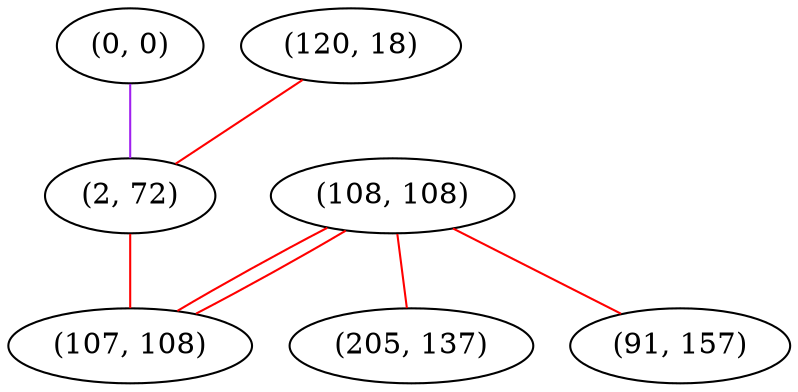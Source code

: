 graph "" {
"(0, 0)";
"(120, 18)";
"(2, 72)";
"(108, 108)";
"(205, 137)";
"(107, 108)";
"(91, 157)";
"(0, 0)" -- "(2, 72)"  [color=purple, key=0, weight=4];
"(120, 18)" -- "(2, 72)"  [color=red, key=0, weight=1];
"(2, 72)" -- "(107, 108)"  [color=red, key=0, weight=1];
"(108, 108)" -- "(205, 137)"  [color=red, key=0, weight=1];
"(108, 108)" -- "(107, 108)"  [color=red, key=0, weight=1];
"(108, 108)" -- "(107, 108)"  [color=red, key=1, weight=1];
"(108, 108)" -- "(91, 157)"  [color=red, key=0, weight=1];
}

